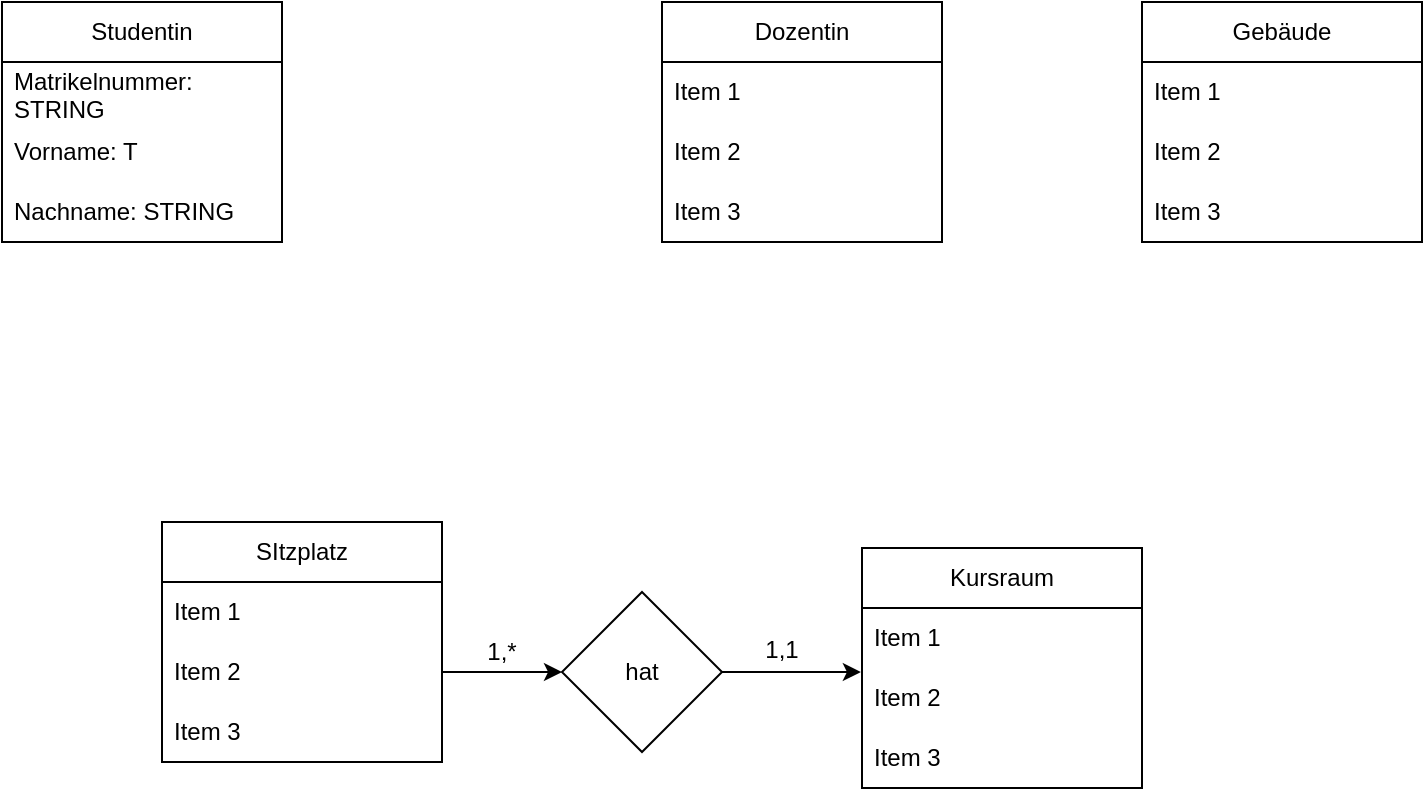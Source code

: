 <mxfile version="24.0.7" type="github">
  <diagram id="R2lEEEUBdFMjLlhIrx00" name="Page-1">
    <mxGraphModel dx="1025" dy="569" grid="1" gridSize="10" guides="1" tooltips="1" connect="1" arrows="1" fold="1" page="1" pageScale="1" pageWidth="850" pageHeight="1100" math="0" shadow="0" extFonts="Permanent Marker^https://fonts.googleapis.com/css?family=Permanent+Marker">
      <root>
        <mxCell id="0" />
        <mxCell id="1" parent="0" />
        <mxCell id="_EfUV36LwqskDjF7gX7r-2" value="Studentin" style="swimlane;fontStyle=0;childLayout=stackLayout;horizontal=1;startSize=30;horizontalStack=0;resizeParent=1;resizeParentMax=0;resizeLast=0;collapsible=1;marginBottom=0;whiteSpace=wrap;html=1;" parent="1" vertex="1">
          <mxGeometry x="60" y="110" width="140" height="120" as="geometry" />
        </mxCell>
        <mxCell id="_EfUV36LwqskDjF7gX7r-3" value="Matrikelnummer: STRING" style="text;strokeColor=none;fillColor=none;align=left;verticalAlign=middle;spacingLeft=4;spacingRight=4;overflow=hidden;points=[[0,0.5],[1,0.5]];portConstraint=eastwest;rotatable=0;whiteSpace=wrap;html=1;" parent="_EfUV36LwqskDjF7gX7r-2" vertex="1">
          <mxGeometry y="30" width="140" height="30" as="geometry" />
        </mxCell>
        <mxCell id="_EfUV36LwqskDjF7gX7r-4" value="Vorname: T" style="text;strokeColor=none;fillColor=none;align=left;verticalAlign=middle;spacingLeft=4;spacingRight=4;overflow=hidden;points=[[0,0.5],[1,0.5]];portConstraint=eastwest;rotatable=0;whiteSpace=wrap;html=1;" parent="_EfUV36LwqskDjF7gX7r-2" vertex="1">
          <mxGeometry y="60" width="140" height="30" as="geometry" />
        </mxCell>
        <mxCell id="_EfUV36LwqskDjF7gX7r-5" value="Nachname: STRING" style="text;strokeColor=none;fillColor=none;align=left;verticalAlign=middle;spacingLeft=4;spacingRight=4;overflow=hidden;points=[[0,0.5],[1,0.5]];portConstraint=eastwest;rotatable=0;whiteSpace=wrap;html=1;" parent="_EfUV36LwqskDjF7gX7r-2" vertex="1">
          <mxGeometry y="90" width="140" height="30" as="geometry" />
        </mxCell>
        <mxCell id="_EfUV36LwqskDjF7gX7r-6" value="Dozentin" style="swimlane;fontStyle=0;childLayout=stackLayout;horizontal=1;startSize=30;horizontalStack=0;resizeParent=1;resizeParentMax=0;resizeLast=0;collapsible=1;marginBottom=0;whiteSpace=wrap;html=1;" parent="1" vertex="1">
          <mxGeometry x="390" y="110" width="140" height="120" as="geometry" />
        </mxCell>
        <mxCell id="_EfUV36LwqskDjF7gX7r-7" value="Item 1" style="text;strokeColor=none;fillColor=none;align=left;verticalAlign=middle;spacingLeft=4;spacingRight=4;overflow=hidden;points=[[0,0.5],[1,0.5]];portConstraint=eastwest;rotatable=0;whiteSpace=wrap;html=1;" parent="_EfUV36LwqskDjF7gX7r-6" vertex="1">
          <mxGeometry y="30" width="140" height="30" as="geometry" />
        </mxCell>
        <mxCell id="_EfUV36LwqskDjF7gX7r-8" value="Item 2" style="text;strokeColor=none;fillColor=none;align=left;verticalAlign=middle;spacingLeft=4;spacingRight=4;overflow=hidden;points=[[0,0.5],[1,0.5]];portConstraint=eastwest;rotatable=0;whiteSpace=wrap;html=1;" parent="_EfUV36LwqskDjF7gX7r-6" vertex="1">
          <mxGeometry y="60" width="140" height="30" as="geometry" />
        </mxCell>
        <mxCell id="_EfUV36LwqskDjF7gX7r-9" value="Item 3" style="text;strokeColor=none;fillColor=none;align=left;verticalAlign=middle;spacingLeft=4;spacingRight=4;overflow=hidden;points=[[0,0.5],[1,0.5]];portConstraint=eastwest;rotatable=0;whiteSpace=wrap;html=1;" parent="_EfUV36LwqskDjF7gX7r-6" vertex="1">
          <mxGeometry y="90" width="140" height="30" as="geometry" />
        </mxCell>
        <mxCell id="_EfUV36LwqskDjF7gX7r-10" value="Gebäude" style="swimlane;fontStyle=0;childLayout=stackLayout;horizontal=1;startSize=30;horizontalStack=0;resizeParent=1;resizeParentMax=0;resizeLast=0;collapsible=1;marginBottom=0;whiteSpace=wrap;html=1;" parent="1" vertex="1">
          <mxGeometry x="630" y="110" width="140" height="120" as="geometry" />
        </mxCell>
        <mxCell id="_EfUV36LwqskDjF7gX7r-11" value="Item 1" style="text;strokeColor=none;fillColor=none;align=left;verticalAlign=middle;spacingLeft=4;spacingRight=4;overflow=hidden;points=[[0,0.5],[1,0.5]];portConstraint=eastwest;rotatable=0;whiteSpace=wrap;html=1;" parent="_EfUV36LwqskDjF7gX7r-10" vertex="1">
          <mxGeometry y="30" width="140" height="30" as="geometry" />
        </mxCell>
        <mxCell id="_EfUV36LwqskDjF7gX7r-12" value="Item 2" style="text;strokeColor=none;fillColor=none;align=left;verticalAlign=middle;spacingLeft=4;spacingRight=4;overflow=hidden;points=[[0,0.5],[1,0.5]];portConstraint=eastwest;rotatable=0;whiteSpace=wrap;html=1;" parent="_EfUV36LwqskDjF7gX7r-10" vertex="1">
          <mxGeometry y="60" width="140" height="30" as="geometry" />
        </mxCell>
        <mxCell id="_EfUV36LwqskDjF7gX7r-13" value="Item 3" style="text;strokeColor=none;fillColor=none;align=left;verticalAlign=middle;spacingLeft=4;spacingRight=4;overflow=hidden;points=[[0,0.5],[1,0.5]];portConstraint=eastwest;rotatable=0;whiteSpace=wrap;html=1;" parent="_EfUV36LwqskDjF7gX7r-10" vertex="1">
          <mxGeometry y="90" width="140" height="30" as="geometry" />
        </mxCell>
        <mxCell id="_EfUV36LwqskDjF7gX7r-14" value="SItzplatz" style="swimlane;fontStyle=0;childLayout=stackLayout;horizontal=1;startSize=30;horizontalStack=0;resizeParent=1;resizeParentMax=0;resizeLast=0;collapsible=1;marginBottom=0;whiteSpace=wrap;html=1;" parent="1" vertex="1">
          <mxGeometry x="140" y="370" width="140" height="120" as="geometry" />
        </mxCell>
        <mxCell id="_EfUV36LwqskDjF7gX7r-15" value="Item 1" style="text;strokeColor=none;fillColor=none;align=left;verticalAlign=middle;spacingLeft=4;spacingRight=4;overflow=hidden;points=[[0,0.5],[1,0.5]];portConstraint=eastwest;rotatable=0;whiteSpace=wrap;html=1;" parent="_EfUV36LwqskDjF7gX7r-14" vertex="1">
          <mxGeometry y="30" width="140" height="30" as="geometry" />
        </mxCell>
        <mxCell id="_EfUV36LwqskDjF7gX7r-16" value="Item 2" style="text;strokeColor=none;fillColor=none;align=left;verticalAlign=middle;spacingLeft=4;spacingRight=4;overflow=hidden;points=[[0,0.5],[1,0.5]];portConstraint=eastwest;rotatable=0;whiteSpace=wrap;html=1;" parent="_EfUV36LwqskDjF7gX7r-14" vertex="1">
          <mxGeometry y="60" width="140" height="30" as="geometry" />
        </mxCell>
        <mxCell id="_EfUV36LwqskDjF7gX7r-17" value="Item 3" style="text;strokeColor=none;fillColor=none;align=left;verticalAlign=middle;spacingLeft=4;spacingRight=4;overflow=hidden;points=[[0,0.5],[1,0.5]];portConstraint=eastwest;rotatable=0;whiteSpace=wrap;html=1;" parent="_EfUV36LwqskDjF7gX7r-14" vertex="1">
          <mxGeometry y="90" width="140" height="30" as="geometry" />
        </mxCell>
        <mxCell id="_EfUV36LwqskDjF7gX7r-18" value="Kursraum" style="swimlane;fontStyle=0;childLayout=stackLayout;horizontal=1;startSize=30;horizontalStack=0;resizeParent=1;resizeParentMax=0;resizeLast=0;collapsible=1;marginBottom=0;whiteSpace=wrap;html=1;" parent="1" vertex="1">
          <mxGeometry x="490" y="383" width="140" height="120" as="geometry" />
        </mxCell>
        <mxCell id="_EfUV36LwqskDjF7gX7r-19" value="Item 1" style="text;strokeColor=none;fillColor=none;align=left;verticalAlign=middle;spacingLeft=4;spacingRight=4;overflow=hidden;points=[[0,0.5],[1,0.5]];portConstraint=eastwest;rotatable=0;whiteSpace=wrap;html=1;" parent="_EfUV36LwqskDjF7gX7r-18" vertex="1">
          <mxGeometry y="30" width="140" height="30" as="geometry" />
        </mxCell>
        <mxCell id="_EfUV36LwqskDjF7gX7r-20" value="Item 2" style="text;strokeColor=none;fillColor=none;align=left;verticalAlign=middle;spacingLeft=4;spacingRight=4;overflow=hidden;points=[[0,0.5],[1,0.5]];portConstraint=eastwest;rotatable=0;whiteSpace=wrap;html=1;" parent="_EfUV36LwqskDjF7gX7r-18" vertex="1">
          <mxGeometry y="60" width="140" height="30" as="geometry" />
        </mxCell>
        <mxCell id="_EfUV36LwqskDjF7gX7r-21" value="Item 3" style="text;strokeColor=none;fillColor=none;align=left;verticalAlign=middle;spacingLeft=4;spacingRight=4;overflow=hidden;points=[[0,0.5],[1,0.5]];portConstraint=eastwest;rotatable=0;whiteSpace=wrap;html=1;" parent="_EfUV36LwqskDjF7gX7r-18" vertex="1">
          <mxGeometry y="90" width="140" height="30" as="geometry" />
        </mxCell>
        <mxCell id="_EfUV36LwqskDjF7gX7r-28" value="" style="edgeStyle=orthogonalEdgeStyle;rounded=0;orthogonalLoop=1;jettySize=auto;html=1;entryX=-0.004;entryY=0.067;entryDx=0;entryDy=0;entryPerimeter=0;" parent="1" source="_EfUV36LwqskDjF7gX7r-22" target="_EfUV36LwqskDjF7gX7r-20" edge="1">
          <mxGeometry relative="1" as="geometry" />
        </mxCell>
        <mxCell id="_EfUV36LwqskDjF7gX7r-22" value="hat" style="rhombus;whiteSpace=wrap;html=1;" parent="1" vertex="1">
          <mxGeometry x="340" y="405" width="80" height="80" as="geometry" />
        </mxCell>
        <mxCell id="_EfUV36LwqskDjF7gX7r-23" style="edgeStyle=orthogonalEdgeStyle;rounded=0;orthogonalLoop=1;jettySize=auto;html=1;entryX=0;entryY=0.5;entryDx=0;entryDy=0;" parent="1" source="_EfUV36LwqskDjF7gX7r-16" target="_EfUV36LwqskDjF7gX7r-22" edge="1">
          <mxGeometry relative="1" as="geometry" />
        </mxCell>
        <mxCell id="_EfUV36LwqskDjF7gX7r-27" value="1,1" style="text;html=1;align=center;verticalAlign=middle;whiteSpace=wrap;rounded=0;" parent="1" vertex="1">
          <mxGeometry x="420" y="424" width="60" height="20" as="geometry" />
        </mxCell>
        <mxCell id="_EfUV36LwqskDjF7gX7r-29" value="1,*" style="text;html=1;align=center;verticalAlign=middle;whiteSpace=wrap;rounded=0;" parent="1" vertex="1">
          <mxGeometry x="280" y="425" width="60" height="20" as="geometry" />
        </mxCell>
      </root>
    </mxGraphModel>
  </diagram>
</mxfile>

